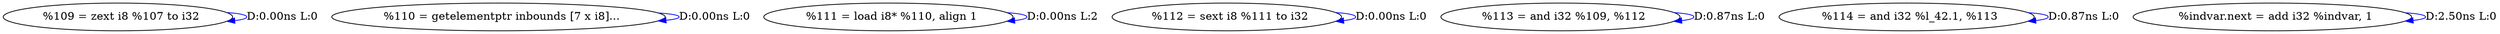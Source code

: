 digraph {
Node0x31a49b0[label="  %109 = zext i8 %107 to i32"];
Node0x31a49b0 -> Node0x31a49b0[label="D:0.00ns L:0",color=blue];
Node0x31a4a90[label="  %110 = getelementptr inbounds [7 x i8]..."];
Node0x31a4a90 -> Node0x31a4a90[label="D:0.00ns L:0",color=blue];
Node0x31a4b70[label="  %111 = load i8* %110, align 1"];
Node0x31a4b70 -> Node0x31a4b70[label="D:0.00ns L:2",color=blue];
Node0x31a4c50[label="  %112 = sext i8 %111 to i32"];
Node0x31a4c50 -> Node0x31a4c50[label="D:0.00ns L:0",color=blue];
Node0x31a4d30[label="  %113 = and i32 %109, %112"];
Node0x31a4d30 -> Node0x31a4d30[label="D:0.87ns L:0",color=blue];
Node0x31a4e10[label="  %114 = and i32 %l_42.1, %113"];
Node0x31a4e10 -> Node0x31a4e10[label="D:0.87ns L:0",color=blue];
Node0x31a4ef0[label="  %indvar.next = add i32 %indvar, 1"];
Node0x31a4ef0 -> Node0x31a4ef0[label="D:2.50ns L:0",color=blue];
}
